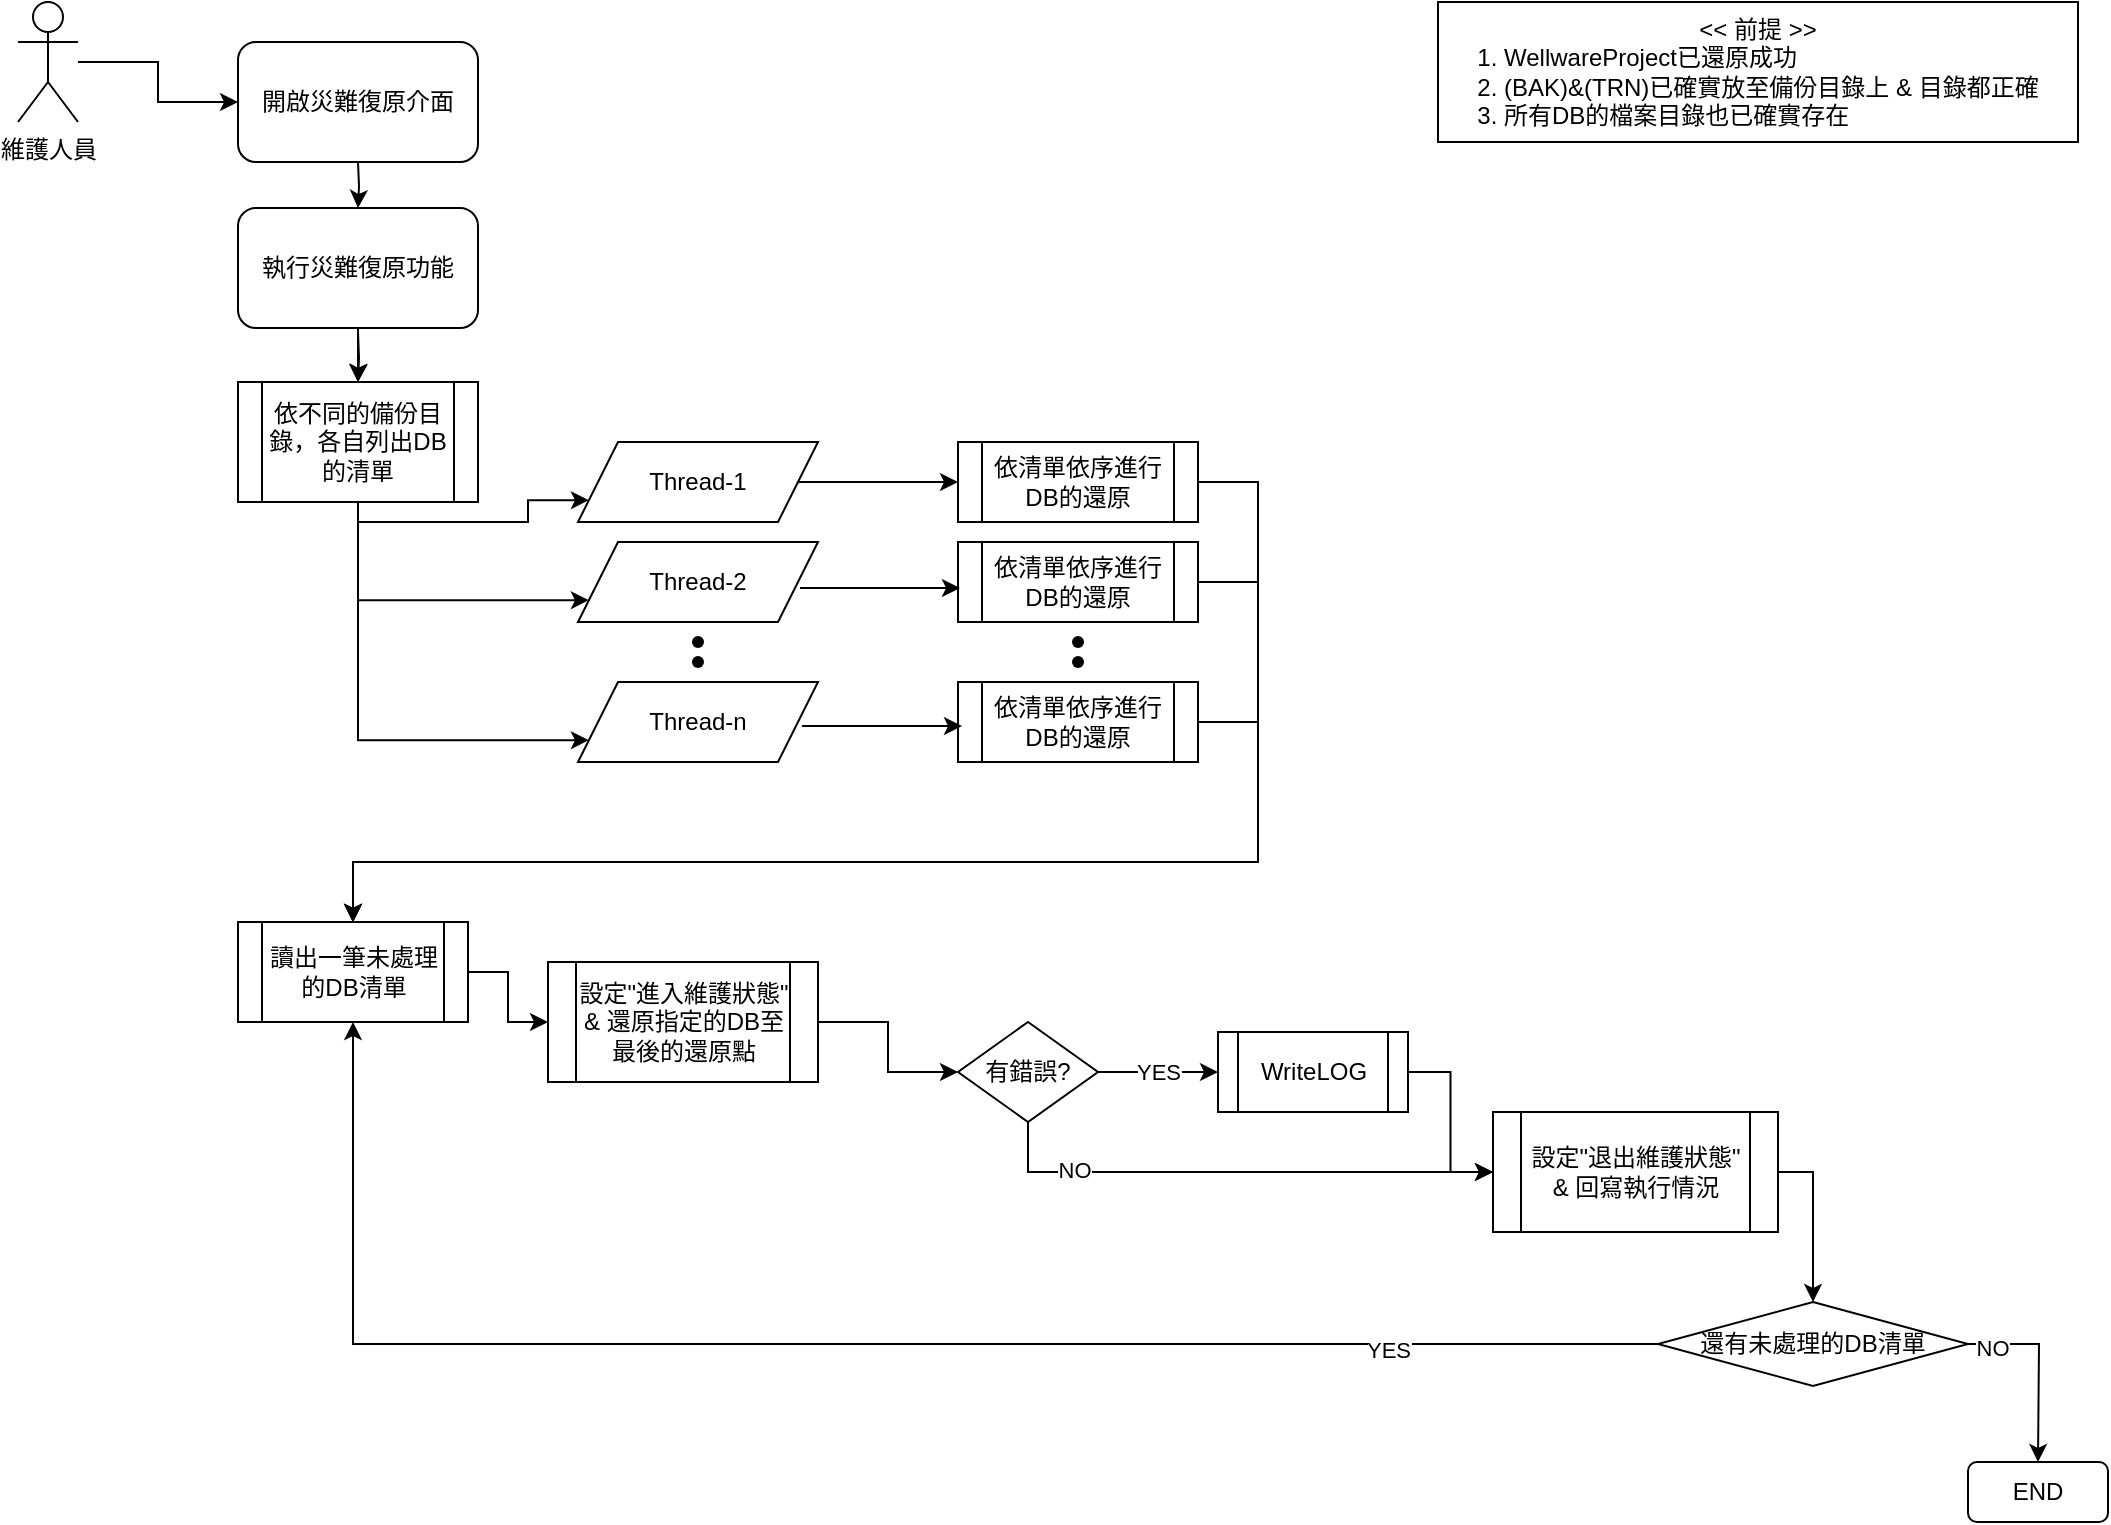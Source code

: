 <mxfile version="15.4.0" type="device"><diagram name="Page-1" id="74e2e168-ea6b-b213-b513-2b3c1d86103e"><mxGraphModel dx="1326" dy="846" grid="1" gridSize="10" guides="1" tooltips="1" connect="1" arrows="1" fold="1" page="1" pageScale="1" pageWidth="1100" pageHeight="850" background="none" math="0" shadow="0"><root><mxCell id="0"/><mxCell id="1" parent="0"/><mxCell id="6Lf37KGLjNqo_BYfYQ-C-1" value="維護人員" style="shape=umlActor;verticalLabelPosition=bottom;verticalAlign=top;html=1;outlineConnect=0;" parent="1" vertex="1"><mxGeometry x="40" y="30" width="30" height="60" as="geometry"/></mxCell><mxCell id="6Lf37KGLjNqo_BYfYQ-C-5" value="開啟災難復原介面" style="rounded=1;whiteSpace=wrap;html=1;" parent="1" vertex="1"><mxGeometry x="150" y="50" width="120" height="60" as="geometry"/></mxCell><mxCell id="K5JvuVeBcp6X8G9lCIo6-2" value="" style="edgeStyle=orthogonalEdgeStyle;rounded=0;orthogonalLoop=1;jettySize=auto;html=1;" parent="1" source="6Lf37KGLjNqo_BYfYQ-C-7" target="6Lf37KGLjNqo_BYfYQ-C-8" edge="1"><mxGeometry relative="1" as="geometry"/></mxCell><mxCell id="6Lf37KGLjNqo_BYfYQ-C-7" value="執行災難復原功能" style="rounded=1;whiteSpace=wrap;html=1;" parent="1" vertex="1"><mxGeometry x="150" y="133" width="120" height="60" as="geometry"/></mxCell><mxCell id="6Lf37KGLjNqo_BYfYQ-C-8" value="依不同的備份目錄，各自列出DB的清單" style="shape=process;whiteSpace=wrap;html=1;backgroundOutline=1;" parent="1" vertex="1"><mxGeometry x="150" y="220" width="120" height="60" as="geometry"/></mxCell><mxCell id="6Lf37KGLjNqo_BYfYQ-C-9" value="Thread-1" style="shape=parallelogram;perimeter=parallelogramPerimeter;whiteSpace=wrap;html=1;fixedSize=1;" parent="1" vertex="1"><mxGeometry x="320" y="250" width="120" height="40" as="geometry"/></mxCell><mxCell id="6Lf37KGLjNqo_BYfYQ-C-10" value="Thread-2" style="shape=parallelogram;perimeter=parallelogramPerimeter;whiteSpace=wrap;html=1;fixedSize=1;" parent="1" vertex="1"><mxGeometry x="320" y="300" width="120" height="40" as="geometry"/></mxCell><mxCell id="6Lf37KGLjNqo_BYfYQ-C-13" value="Thread-n" style="shape=parallelogram;perimeter=parallelogramPerimeter;whiteSpace=wrap;html=1;fixedSize=1;" parent="1" vertex="1"><mxGeometry x="320" y="370" width="120" height="40" as="geometry"/></mxCell><mxCell id="6Lf37KGLjNqo_BYfYQ-C-14" value="依清單依序進行DB的還原" style="shape=process;whiteSpace=wrap;html=1;backgroundOutline=1;" parent="1" vertex="1"><mxGeometry x="510" y="250" width="120" height="40" as="geometry"/></mxCell><mxCell id="6Lf37KGLjNqo_BYfYQ-C-15" value="依清單依序進行DB的還原" style="shape=process;whiteSpace=wrap;html=1;backgroundOutline=1;" parent="1" vertex="1"><mxGeometry x="510" y="300" width="120" height="40" as="geometry"/></mxCell><mxCell id="6Lf37KGLjNqo_BYfYQ-C-16" value="依清單依序進行DB的還原" style="shape=process;whiteSpace=wrap;html=1;backgroundOutline=1;" parent="1" vertex="1"><mxGeometry x="510" y="370" width="120" height="40" as="geometry"/></mxCell><mxCell id="6Lf37KGLjNqo_BYfYQ-C-17" value="" style="endArrow=classic;html=1;rounded=0;edgeStyle=orthogonalEdgeStyle;exitX=0.5;exitY=1;exitDx=0;exitDy=0;entryX=0.5;entryY=0;entryDx=0;entryDy=0;" parent="1" target="6Lf37KGLjNqo_BYfYQ-C-7" edge="1"><mxGeometry width="50" height="50" relative="1" as="geometry"><mxPoint x="210" y="110" as="sourcePoint"/><mxPoint x="210" y="140" as="targetPoint"/></mxGeometry></mxCell><mxCell id="6Lf37KGLjNqo_BYfYQ-C-19" value="" style="endArrow=classic;html=1;rounded=0;edgeStyle=orthogonalEdgeStyle;exitX=0.5;exitY=1;exitDx=0;exitDy=0;entryX=0.5;entryY=0;entryDx=0;entryDy=0;" parent="1" target="6Lf37KGLjNqo_BYfYQ-C-8" edge="1"><mxGeometry width="50" height="50" relative="1" as="geometry"><mxPoint x="210" y="195" as="sourcePoint"/><mxPoint x="210" y="225" as="targetPoint"/></mxGeometry></mxCell><mxCell id="6Lf37KGLjNqo_BYfYQ-C-20" value="" style="endArrow=classic;html=1;rounded=0;edgeStyle=orthogonalEdgeStyle;exitX=0.5;exitY=1;exitDx=0;exitDy=0;entryX=0;entryY=0.75;entryDx=0;entryDy=0;" parent="1" source="6Lf37KGLjNqo_BYfYQ-C-8" target="6Lf37KGLjNqo_BYfYQ-C-9" edge="1"><mxGeometry width="50" height="50" relative="1" as="geometry"><mxPoint x="520" y="450" as="sourcePoint"/><mxPoint x="570" y="400" as="targetPoint"/></mxGeometry></mxCell><mxCell id="6Lf37KGLjNqo_BYfYQ-C-21" value="" style="endArrow=classic;html=1;rounded=0;edgeStyle=orthogonalEdgeStyle;exitX=0.5;exitY=1;exitDx=0;exitDy=0;entryX=0;entryY=0.75;entryDx=0;entryDy=0;" parent="1" source="6Lf37KGLjNqo_BYfYQ-C-8" target="6Lf37KGLjNqo_BYfYQ-C-10" edge="1"><mxGeometry width="50" height="50" relative="1" as="geometry"><mxPoint x="520" y="450" as="sourcePoint"/><mxPoint x="570" y="400" as="targetPoint"/><Array as="points"><mxPoint x="210" y="329"/></Array></mxGeometry></mxCell><mxCell id="6Lf37KGLjNqo_BYfYQ-C-22" value="" style="endArrow=classic;html=1;rounded=0;edgeStyle=orthogonalEdgeStyle;entryX=0;entryY=0.75;entryDx=0;entryDy=0;" parent="1" target="6Lf37KGLjNqo_BYfYQ-C-13" edge="1"><mxGeometry relative="1" as="geometry"><mxPoint x="210" y="280" as="sourcePoint"/><mxPoint x="600" y="430" as="targetPoint"/><Array as="points"><mxPoint x="210" y="399"/></Array></mxGeometry></mxCell><mxCell id="6Lf37KGLjNqo_BYfYQ-C-24" value="" style="endArrow=classic;html=1;rounded=0;edgeStyle=orthogonalEdgeStyle;entryX=0;entryY=0.5;entryDx=0;entryDy=0;" parent="1" source="6Lf37KGLjNqo_BYfYQ-C-9" target="6Lf37KGLjNqo_BYfYQ-C-14" edge="1"><mxGeometry width="50" height="50" relative="1" as="geometry"><mxPoint x="520" y="450" as="sourcePoint"/><mxPoint x="570" y="400" as="targetPoint"/></mxGeometry></mxCell><mxCell id="6Lf37KGLjNqo_BYfYQ-C-25" value="" style="endArrow=classic;html=1;rounded=0;edgeStyle=orthogonalEdgeStyle;entryX=0;entryY=0.5;entryDx=0;entryDy=0;" parent="1" edge="1"><mxGeometry width="50" height="50" relative="1" as="geometry"><mxPoint x="431" y="323" as="sourcePoint"/><mxPoint x="511" y="323" as="targetPoint"/></mxGeometry></mxCell><mxCell id="6Lf37KGLjNqo_BYfYQ-C-26" value="" style="endArrow=classic;html=1;rounded=0;edgeStyle=orthogonalEdgeStyle;entryX=0;entryY=0.5;entryDx=0;entryDy=0;" parent="1" edge="1"><mxGeometry width="50" height="50" relative="1" as="geometry"><mxPoint x="432" y="392" as="sourcePoint"/><mxPoint x="512" y="392" as="targetPoint"/></mxGeometry></mxCell><mxCell id="6Lf37KGLjNqo_BYfYQ-C-27" value="" style="endArrow=classic;html=1;rounded=0;edgeStyle=orthogonalEdgeStyle;entryX=0;entryY=0.5;entryDx=0;entryDy=0;" parent="1" source="6Lf37KGLjNqo_BYfYQ-C-1" target="6Lf37KGLjNqo_BYfYQ-C-5" edge="1"><mxGeometry width="50" height="50" relative="1" as="geometry"><mxPoint x="520" y="450" as="sourcePoint"/><mxPoint x="570" y="400" as="targetPoint"/></mxGeometry></mxCell><mxCell id="6Lf37KGLjNqo_BYfYQ-C-29" value="" style="group" parent="1" vertex="1" connectable="0"><mxGeometry x="360" y="330" width="40" height="50" as="geometry"/></mxCell><mxCell id="6Lf37KGLjNqo_BYfYQ-C-11" value="" style="shape=waypoint;sketch=0;fillStyle=solid;size=6;pointerEvents=1;points=[];fillColor=none;resizable=0;rotatable=0;perimeter=centerPerimeter;snapToPoint=1;" parent="6Lf37KGLjNqo_BYfYQ-C-29" vertex="1"><mxGeometry width="40" height="40" as="geometry"/></mxCell><mxCell id="6Lf37KGLjNqo_BYfYQ-C-12" value="" style="shape=waypoint;sketch=0;fillStyle=solid;size=6;pointerEvents=1;points=[];fillColor=none;resizable=0;rotatable=0;perimeter=centerPerimeter;snapToPoint=1;" parent="6Lf37KGLjNqo_BYfYQ-C-29" vertex="1"><mxGeometry y="10" width="40" height="40" as="geometry"/></mxCell><mxCell id="6Lf37KGLjNqo_BYfYQ-C-30" value="" style="group" parent="1" vertex="1" connectable="0"><mxGeometry x="550" y="330" width="40" height="50" as="geometry"/></mxCell><mxCell id="6Lf37KGLjNqo_BYfYQ-C-31" value="" style="shape=waypoint;sketch=0;fillStyle=solid;size=6;pointerEvents=1;points=[];fillColor=none;resizable=0;rotatable=0;perimeter=centerPerimeter;snapToPoint=1;" parent="6Lf37KGLjNqo_BYfYQ-C-30" vertex="1"><mxGeometry width="40" height="40" as="geometry"/></mxCell><mxCell id="6Lf37KGLjNqo_BYfYQ-C-32" value="" style="shape=waypoint;sketch=0;fillStyle=solid;size=6;pointerEvents=1;points=[];fillColor=none;resizable=0;rotatable=0;perimeter=centerPerimeter;snapToPoint=1;" parent="6Lf37KGLjNqo_BYfYQ-C-30" vertex="1"><mxGeometry y="10" width="40" height="40" as="geometry"/></mxCell><mxCell id="6Lf37KGLjNqo_BYfYQ-C-34" value="END" style="rounded=1;whiteSpace=wrap;html=1;" parent="1" vertex="1"><mxGeometry x="1015" y="760" width="70" height="30" as="geometry"/></mxCell><mxCell id="6Lf37KGLjNqo_BYfYQ-C-37" value="讀出一筆未處理的DB清單" style="shape=process;whiteSpace=wrap;html=1;backgroundOutline=1;" parent="1" vertex="1"><mxGeometry x="150" y="490" width="115" height="50" as="geometry"/></mxCell><mxCell id="6Lf37KGLjNqo_BYfYQ-C-38" value="設定&quot;進入維護狀態&quot; &lt;br&gt;&amp;amp;&amp;nbsp;還原指定的DB至最後的還原點" style="shape=process;whiteSpace=wrap;html=1;backgroundOutline=1;" parent="1" vertex="1"><mxGeometry x="305" y="510" width="135" height="60" as="geometry"/></mxCell><mxCell id="6Lf37KGLjNqo_BYfYQ-C-39" value="" style="endArrow=classic;html=1;rounded=0;edgeStyle=orthogonalEdgeStyle;exitX=1;exitY=0.5;exitDx=0;exitDy=0;entryX=0;entryY=0.5;entryDx=0;entryDy=0;" parent="1" source="6Lf37KGLjNqo_BYfYQ-C-37" target="6Lf37KGLjNqo_BYfYQ-C-38" edge="1"><mxGeometry width="50" height="50" relative="1" as="geometry"><mxPoint x="370" y="689" as="sourcePoint"/><mxPoint x="487.5" y="694" as="targetPoint"/></mxGeometry></mxCell><mxCell id="6Lf37KGLjNqo_BYfYQ-C-40" value="有錯誤?" style="rhombus;whiteSpace=wrap;html=1;" parent="1" vertex="1"><mxGeometry x="510" y="540" width="70" height="50" as="geometry"/></mxCell><mxCell id="6Lf37KGLjNqo_BYfYQ-C-41" value="" style="endArrow=classic;html=1;rounded=0;edgeStyle=orthogonalEdgeStyle;exitX=1;exitY=0.5;exitDx=0;exitDy=0;entryX=0;entryY=0.5;entryDx=0;entryDy=0;" parent="1" source="6Lf37KGLjNqo_BYfYQ-C-38" target="6Lf37KGLjNqo_BYfYQ-C-40" edge="1"><mxGeometry width="50" height="50" relative="1" as="geometry"><mxPoint x="502.5" y="695" as="sourcePoint"/><mxPoint x="202.5" y="667" as="targetPoint"/></mxGeometry></mxCell><mxCell id="6Lf37KGLjNqo_BYfYQ-C-42" value="YES" style="endArrow=classic;html=1;rounded=0;edgeStyle=orthogonalEdgeStyle;exitX=1;exitY=0.5;exitDx=0;exitDy=0;entryX=0;entryY=0.5;entryDx=0;entryDy=0;" parent="1" source="6Lf37KGLjNqo_BYfYQ-C-40" target="6Lf37KGLjNqo_BYfYQ-C-44" edge="1"><mxGeometry width="50" height="50" relative="1" as="geometry"><mxPoint x="152.5" y="717" as="sourcePoint"/><mxPoint x="642.5" y="694" as="targetPoint"/></mxGeometry></mxCell><mxCell id="6Lf37KGLjNqo_BYfYQ-C-43" style="edgeStyle=orthogonalEdgeStyle;rounded=0;orthogonalLoop=1;jettySize=auto;html=1;exitX=1;exitY=0.5;exitDx=0;exitDy=0;entryX=0.5;entryY=0;entryDx=0;entryDy=0;" parent="1" source="6Lf37KGLjNqo_BYfYQ-C-50" target="6Lf37KGLjNqo_BYfYQ-C-49" edge="1"><mxGeometry relative="1" as="geometry"><Array as="points"><mxPoint x="938" y="615"/></Array></mxGeometry></mxCell><mxCell id="6Lf37KGLjNqo_BYfYQ-C-44" value="WriteLOG" style="shape=process;whiteSpace=wrap;html=1;backgroundOutline=1;" parent="1" vertex="1"><mxGeometry x="640" y="545" width="95" height="40" as="geometry"/></mxCell><mxCell id="6Lf37KGLjNqo_BYfYQ-C-45" style="edgeStyle=orthogonalEdgeStyle;rounded=0;orthogonalLoop=1;jettySize=auto;html=1;exitX=0;exitY=0.5;exitDx=0;exitDy=0;entryX=0.5;entryY=1;entryDx=0;entryDy=0;" parent="1" source="6Lf37KGLjNqo_BYfYQ-C-49" target="6Lf37KGLjNqo_BYfYQ-C-37" edge="1"><mxGeometry relative="1" as="geometry"/></mxCell><mxCell id="6Lf37KGLjNqo_BYfYQ-C-46" value="YES" style="edgeLabel;html=1;align=center;verticalAlign=middle;resizable=0;points=[];" parent="6Lf37KGLjNqo_BYfYQ-C-45" vertex="1" connectable="0"><mxGeometry x="-0.668" y="3" relative="1" as="geometry"><mxPoint as="offset"/></mxGeometry></mxCell><mxCell id="6Lf37KGLjNqo_BYfYQ-C-47" style="edgeStyle=orthogonalEdgeStyle;rounded=0;orthogonalLoop=1;jettySize=auto;html=1;exitX=1;exitY=0.5;exitDx=0;exitDy=0;" parent="1" source="6Lf37KGLjNqo_BYfYQ-C-49" edge="1"><mxGeometry relative="1" as="geometry"><mxPoint x="1050" y="760" as="targetPoint"/></mxGeometry></mxCell><mxCell id="6Lf37KGLjNqo_BYfYQ-C-48" value="NO" style="edgeLabel;html=1;align=center;verticalAlign=middle;resizable=0;points=[];" parent="6Lf37KGLjNqo_BYfYQ-C-47" vertex="1" connectable="0"><mxGeometry x="-0.75" y="-2" relative="1" as="geometry"><mxPoint as="offset"/></mxGeometry></mxCell><mxCell id="6Lf37KGLjNqo_BYfYQ-C-49" value="還有未處理的DB清單" style="rhombus;whiteSpace=wrap;html=1;" parent="1" vertex="1"><mxGeometry x="860" y="680" width="155" height="42" as="geometry"/></mxCell><mxCell id="6Lf37KGLjNqo_BYfYQ-C-50" value="設定&quot;退出維護狀態&quot;&lt;br&gt;&amp;amp; 回寫執行情況" style="shape=process;whiteSpace=wrap;html=1;backgroundOutline=1;" parent="1" vertex="1"><mxGeometry x="777.5" y="585" width="142.5" height="60" as="geometry"/></mxCell><mxCell id="6Lf37KGLjNqo_BYfYQ-C-51" value="" style="endArrow=classic;html=1;rounded=0;edgeStyle=orthogonalEdgeStyle;exitX=1;exitY=0.5;exitDx=0;exitDy=0;entryX=0;entryY=0.5;entryDx=0;entryDy=0;" parent="1" source="6Lf37KGLjNqo_BYfYQ-C-44" target="6Lf37KGLjNqo_BYfYQ-C-50" edge="1"><mxGeometry width="50" height="50" relative="1" as="geometry"><mxPoint x="437.5" y="464" as="sourcePoint"/><mxPoint x="487.5" y="414" as="targetPoint"/></mxGeometry></mxCell><mxCell id="6Lf37KGLjNqo_BYfYQ-C-52" value="" style="endArrow=classic;html=1;rounded=0;edgeStyle=orthogonalEdgeStyle;entryX=0;entryY=0.5;entryDx=0;entryDy=0;" parent="1" target="6Lf37KGLjNqo_BYfYQ-C-50" edge="1"><mxGeometry width="50" height="50" relative="1" as="geometry"><mxPoint x="545" y="590" as="sourcePoint"/><mxPoint x="587.5" y="594" as="targetPoint"/><Array as="points"><mxPoint x="545" y="615"/></Array></mxGeometry></mxCell><mxCell id="6Lf37KGLjNqo_BYfYQ-C-53" value="NO" style="edgeLabel;html=1;align=center;verticalAlign=middle;resizable=0;points=[];" parent="6Lf37KGLjNqo_BYfYQ-C-52" vertex="1" connectable="0"><mxGeometry x="-0.632" y="1" relative="1" as="geometry"><mxPoint as="offset"/></mxGeometry></mxCell><mxCell id="6Lf37KGLjNqo_BYfYQ-C-54" value="" style="edgeStyle=orthogonalEdgeStyle;rounded=0;orthogonalLoop=1;jettySize=auto;html=1;exitX=1;exitY=0.5;exitDx=0;exitDy=0;entryX=0.5;entryY=0;entryDx=0;entryDy=0;" parent="1" source="6Lf37KGLjNqo_BYfYQ-C-16" target="6Lf37KGLjNqo_BYfYQ-C-37" edge="1"><mxGeometry x="-1" y="93" relative="1" as="geometry"><mxPoint x="219.5" y="462" as="sourcePoint"/><Array as="points"><mxPoint x="660" y="390"/><mxPoint x="660" y="460"/><mxPoint x="208" y="460"/></Array><mxPoint x="219.5" y="482" as="targetPoint"/><mxPoint x="-72" y="-91" as="offset"/></mxGeometry></mxCell><mxCell id="6Lf37KGLjNqo_BYfYQ-C-56" value="" style="edgeStyle=orthogonalEdgeStyle;rounded=0;orthogonalLoop=1;jettySize=auto;html=1;exitX=1;exitY=0.5;exitDx=0;exitDy=0;entryX=0.5;entryY=0;entryDx=0;entryDy=0;" parent="1" source="6Lf37KGLjNqo_BYfYQ-C-15" target="6Lf37KGLjNqo_BYfYQ-C-37" edge="1"><mxGeometry x="-1" y="93" relative="1" as="geometry"><mxPoint x="640" y="400" as="sourcePoint"/><Array as="points"><mxPoint x="660" y="320"/><mxPoint x="660" y="460"/><mxPoint x="208" y="460"/></Array><mxPoint x="217.5" y="500" as="targetPoint"/><mxPoint x="-72" y="-91" as="offset"/></mxGeometry></mxCell><mxCell id="6Lf37KGLjNqo_BYfYQ-C-57" value="" style="edgeStyle=orthogonalEdgeStyle;rounded=0;orthogonalLoop=1;jettySize=auto;html=1;exitX=1;exitY=0.5;exitDx=0;exitDy=0;entryX=0.5;entryY=0;entryDx=0;entryDy=0;" parent="1" source="6Lf37KGLjNqo_BYfYQ-C-14" target="6Lf37KGLjNqo_BYfYQ-C-37" edge="1"><mxGeometry x="-1" y="93" relative="1" as="geometry"><mxPoint x="640" y="330" as="sourcePoint"/><Array as="points"><mxPoint x="660" y="270"/><mxPoint x="660" y="460"/><mxPoint x="208" y="460"/></Array><mxPoint x="217.5" y="500" as="targetPoint"/><mxPoint x="-72" y="-91" as="offset"/></mxGeometry></mxCell><mxCell id="38sskmPA5LxQEzyLK24r-2" value="&amp;lt;&amp;lt; 前提 &amp;gt;&amp;gt;&lt;br&gt;&lt;div style=&quot;text-align: left&quot;&gt;&lt;span&gt;1. WellwareProject已還原成功&lt;/span&gt;&lt;/div&gt;&lt;div style=&quot;text-align: left&quot;&gt;&lt;span&gt;2. (BAK)&amp;amp;(TRN)已確實放至備份目錄上 &amp;amp; 目錄都正確&lt;/span&gt;&lt;/div&gt;&lt;div style=&quot;text-align: left&quot;&gt;&lt;span&gt;3. 所有DB的檔案目錄也已確實存在&lt;/span&gt;&lt;/div&gt;" style="rounded=0;whiteSpace=wrap;html=1;" parent="1" vertex="1"><mxGeometry x="750" y="30" width="320" height="70" as="geometry"/></mxCell><mxCell id="JAz4W9UYRNk0zq9CTwJW-1" value="" style="edgeStyle=orthogonalEdgeStyle;rounded=0;orthogonalLoop=1;jettySize=auto;html=1;exitX=1;exitY=0.5;exitDx=0;exitDy=0;entryX=0.5;entryY=0;entryDx=0;entryDy=0;" parent="1" edge="1"><mxGeometry x="-1" y="93" relative="1" as="geometry"><mxPoint x="630" y="320" as="sourcePoint"/><Array as="points"><mxPoint x="660" y="320"/><mxPoint x="660" y="460"/><mxPoint x="208" y="460"/></Array><mxPoint x="207.5" y="490" as="targetPoint"/><mxPoint x="-72" y="-91" as="offset"/></mxGeometry></mxCell></root></mxGraphModel></diagram></mxfile>